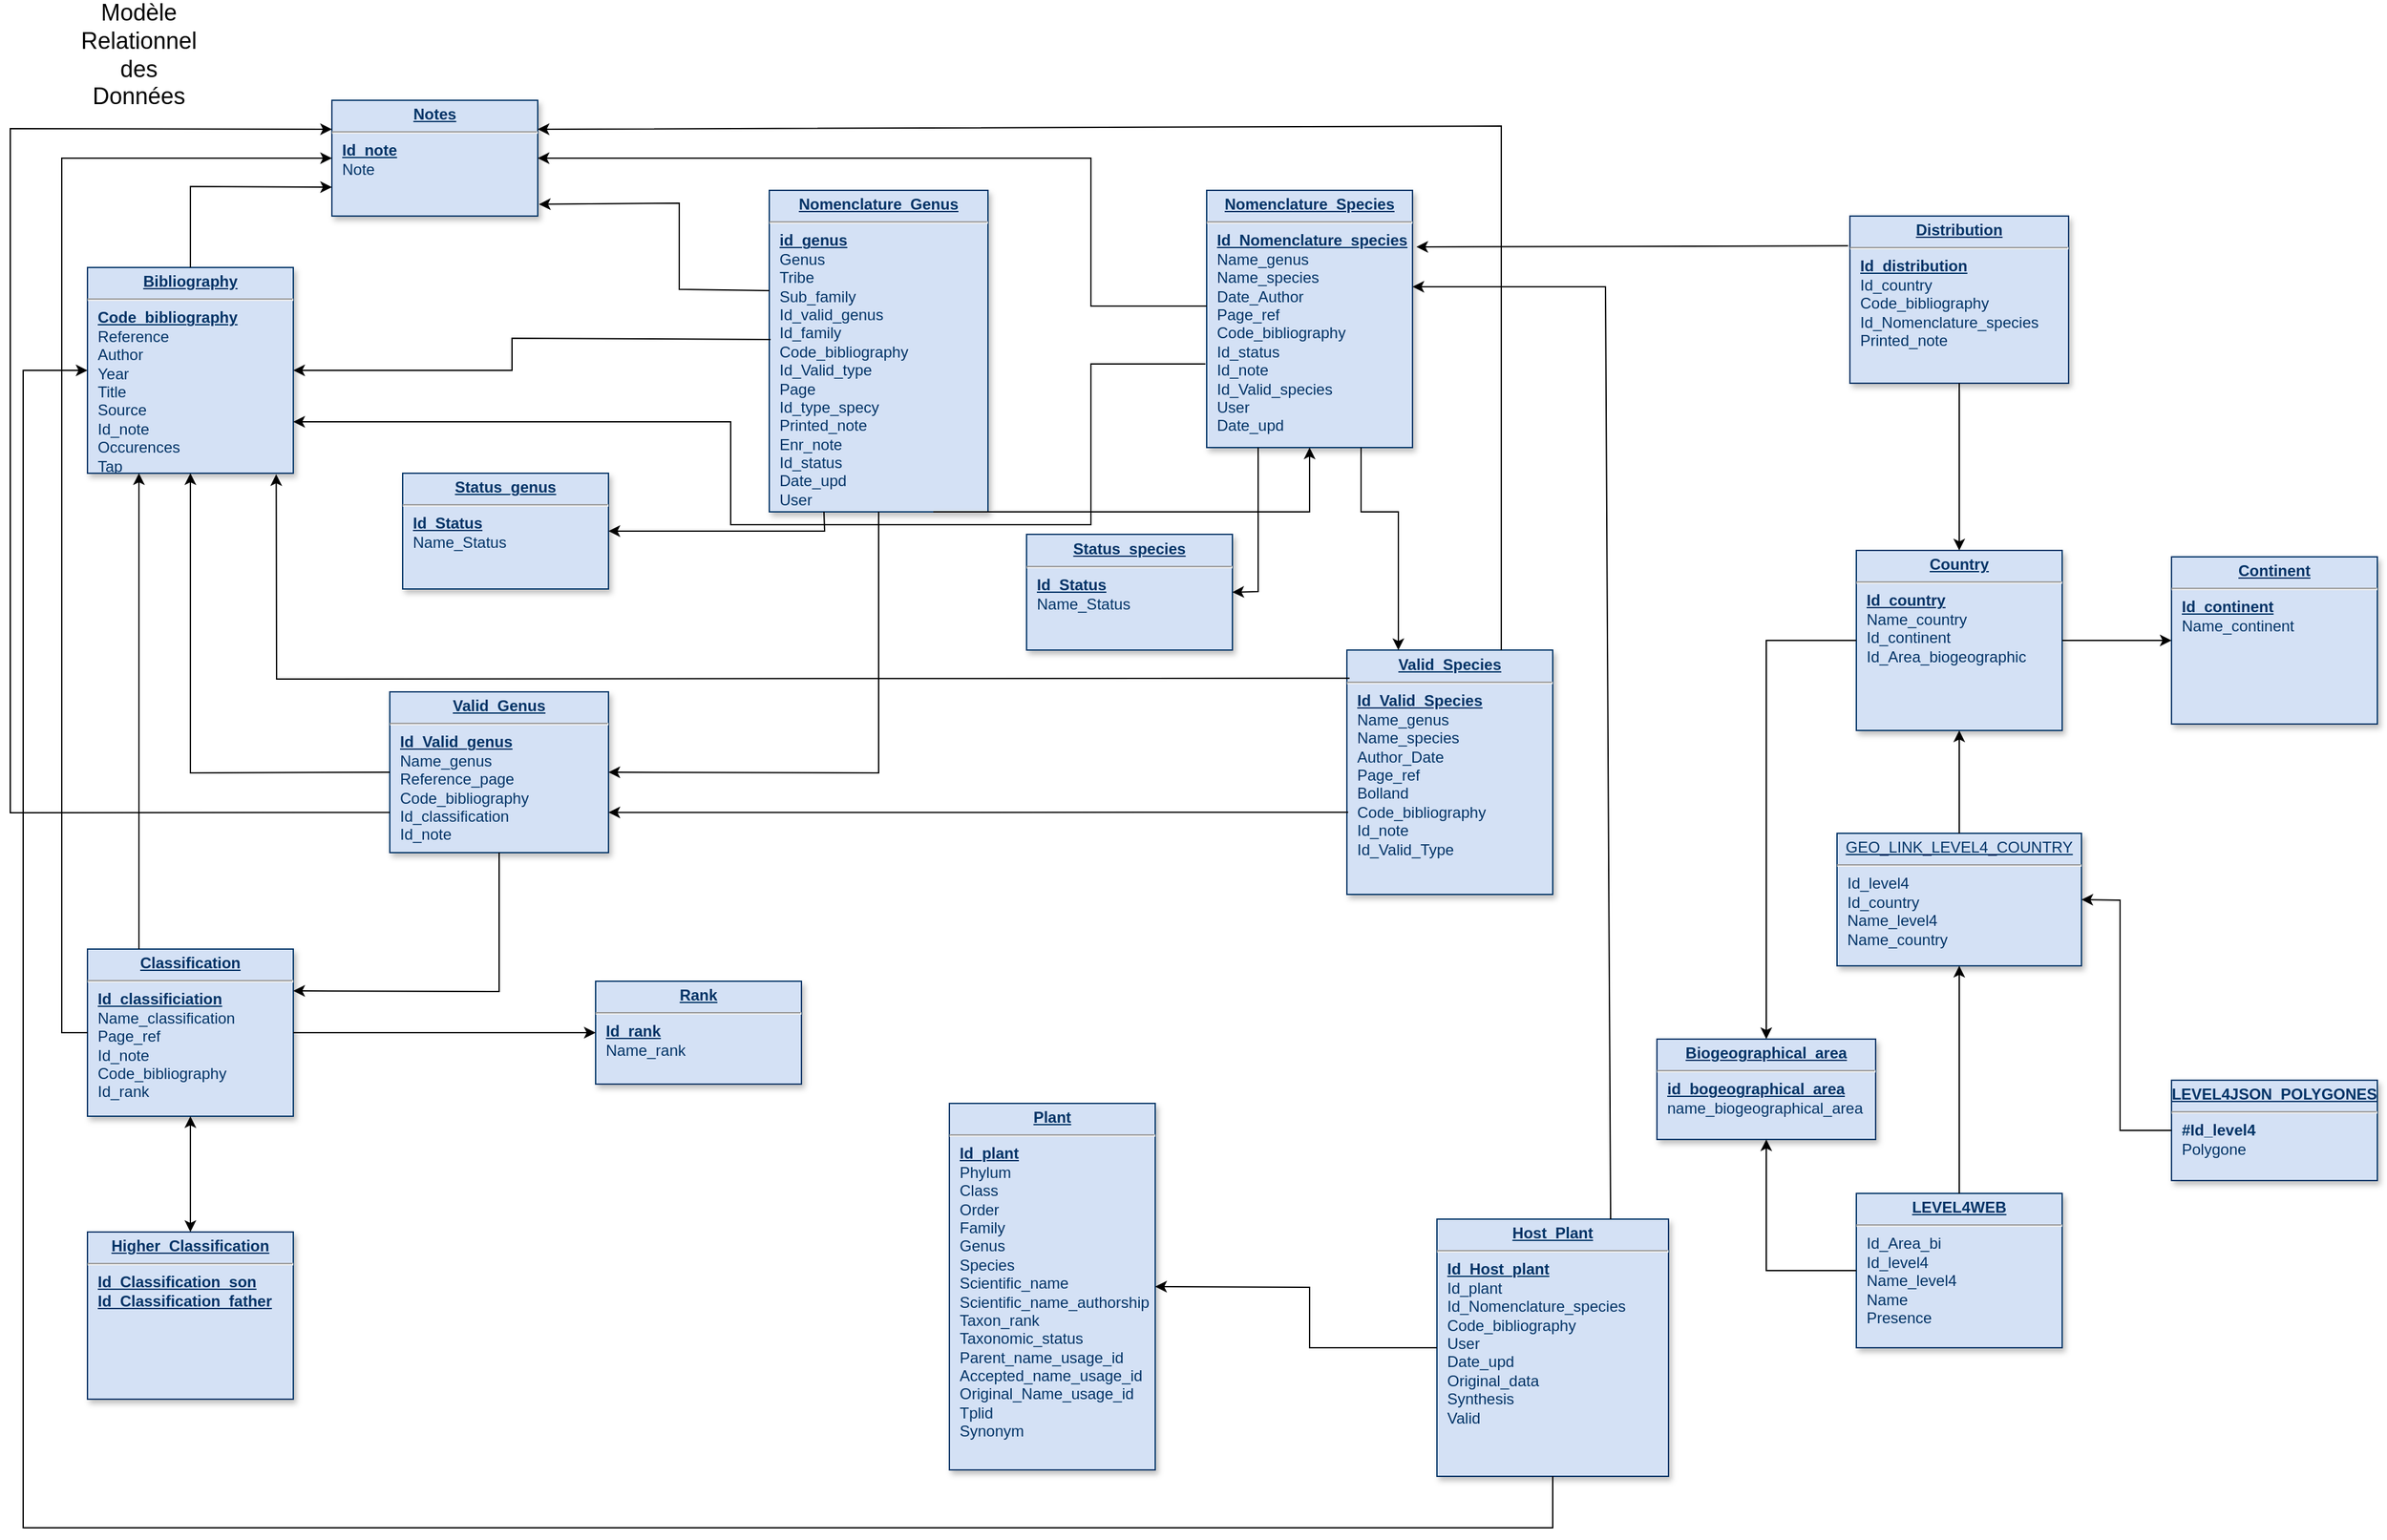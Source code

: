 <mxfile version="18.1.3" type="device"><diagram name="Page-1" id="efa7a0a1-bf9b-a30e-e6df-94a7791c09e9"><mxGraphModel dx="2065" dy="2454" grid="1" gridSize="10" guides="1" tooltips="1" connect="1" arrows="1" fold="1" page="1" pageScale="1" pageWidth="826" pageHeight="1169" background="none" math="0" shadow="0"><root><mxCell id="0"/><mxCell id="1" parent="0"/><mxCell id="20" value="&lt;p style=&quot;margin: 0px ; margin-top: 4px ; text-align: center ; text-decoration: underline&quot;&gt;&lt;b&gt;Valid_Genus&lt;/b&gt;&lt;/p&gt;&lt;hr&gt;&lt;p style=&quot;margin: 0px ; margin-left: 8px&quot;&gt;&lt;b&gt;&lt;u&gt;Id_Valid_genus&lt;/u&gt;&lt;/b&gt;&lt;/p&gt;&lt;p style=&quot;margin: 0px ; margin-left: 8px&quot;&gt;Name_genus&lt;/p&gt;&lt;p style=&quot;margin: 0px ; margin-left: 8px&quot;&gt;Reference_page&lt;/p&gt;&lt;p style=&quot;margin: 0px ; margin-left: 8px&quot;&gt;Code_bibliography&lt;/p&gt;&lt;p style=&quot;margin: 0px ; margin-left: 8px&quot;&gt;Id_classification&lt;/p&gt;&lt;p style=&quot;margin: 0px ; margin-left: 8px&quot;&gt;Id_note&lt;/p&gt;" style="verticalAlign=top;align=left;overflow=fill;fontSize=12;fontFamily=Helvetica;html=1;strokeColor=#003366;shadow=1;fillColor=#D4E1F5;fontColor=#003366;movable=1;resizable=1;rotatable=1;deletable=1;editable=1;connectable=1;" parent="1" vertex="1"><mxGeometry x="335" y="-570" width="170" height="125" as="geometry"/></mxCell><mxCell id="21" value="&lt;p style=&quot;margin: 0px ; margin-top: 4px ; text-align: center ; text-decoration: underline&quot;&gt;&lt;b&gt;Bibliography&lt;/b&gt;&lt;/p&gt;&lt;hr&gt;&lt;p style=&quot;margin: 0px ; margin-left: 8px&quot;&gt;&lt;b&gt;&lt;u&gt;Code_bibliography&lt;/u&gt;&lt;/b&gt;&lt;/p&gt;&lt;p style=&quot;margin: 0px ; margin-left: 8px&quot;&gt;Reference&lt;/p&gt;&lt;p style=&quot;margin: 0px ; margin-left: 8px&quot;&gt;Author&lt;/p&gt;&lt;p style=&quot;margin: 0px ; margin-left: 8px&quot;&gt;Year&lt;/p&gt;&lt;p style=&quot;margin: 0px ; margin-left: 8px&quot;&gt;Title&lt;/p&gt;&lt;p style=&quot;margin: 0px ; margin-left: 8px&quot;&gt;Source&lt;/p&gt;&lt;p style=&quot;margin: 0px ; margin-left: 8px&quot;&gt;Id_note&lt;/p&gt;&lt;p style=&quot;margin: 0px ; margin-left: 8px&quot;&gt;Occurences&lt;/p&gt;&lt;p style=&quot;margin: 0px ; margin-left: 8px&quot;&gt;Tap&lt;/p&gt;" style="verticalAlign=top;align=left;overflow=fill;fontSize=12;fontFamily=Helvetica;html=1;strokeColor=#003366;shadow=1;fillColor=#D4E1F5;fontColor=#003366;movable=1;resizable=1;rotatable=1;deletable=1;editable=1;connectable=1;" parent="1" vertex="1"><mxGeometry x="100" y="-900.0" width="160" height="160" as="geometry"/></mxCell><mxCell id="22" value="&lt;p style=&quot;margin: 0px ; margin-top: 4px ; text-align: center ; text-decoration: underline&quot;&gt;&lt;strong&gt;LEVEL4WEB&lt;/strong&gt;&lt;/p&gt;&lt;hr&gt;&lt;p style=&quot;margin: 0px ; margin-left: 8px&quot;&gt;Id_Area_bi&lt;br&gt;&lt;/p&gt;&lt;p style=&quot;margin: 0px 0px 0px 8px&quot;&gt;Id_level4&lt;/p&gt;&lt;p style=&quot;margin: 0px ; margin-left: 8px&quot;&gt;Name_level4&lt;/p&gt;&lt;p style=&quot;margin: 0px ; margin-left: 8px&quot;&gt;&lt;span&gt;Name&lt;/span&gt;&lt;br&gt;&lt;/p&gt;&lt;p style=&quot;margin: 0px ; margin-left: 8px&quot;&gt;Presence&lt;/p&gt;" style="verticalAlign=top;align=left;overflow=fill;fontSize=12;fontFamily=Helvetica;html=1;strokeColor=#003366;shadow=1;fillColor=#D4E1F5;fontColor=#003366" parent="1" vertex="1"><mxGeometry x="1475" y="-180.0" width="160" height="120" as="geometry"/></mxCell><mxCell id="24" value="&lt;p style=&quot;margin: 0px ; margin-top: 4px ; text-align: center ; text-decoration: underline&quot;&gt;GEO_LINK_LEVEL4_COUNTRY&lt;/p&gt;&lt;hr&gt;&lt;p style=&quot;margin: 0px ; margin-left: 8px&quot;&gt;Id_level4&lt;/p&gt;&lt;p style=&quot;margin: 0px ; margin-left: 8px&quot;&gt;Id_country&lt;b style=&quot;text-decoration-line: underline;&quot;&gt;&lt;br&gt;&lt;/b&gt;&lt;/p&gt;&lt;p style=&quot;margin: 0px ; margin-left: 8px&quot;&gt;Name_level4&lt;/p&gt;&lt;p style=&quot;margin: 0px ; margin-left: 8px&quot;&gt;Name_country&lt;/p&gt;" style="verticalAlign=top;align=left;overflow=fill;fontSize=12;fontFamily=Helvetica;html=1;strokeColor=#003366;shadow=1;fillColor=#D4E1F5;fontColor=#003366" parent="1" vertex="1"><mxGeometry x="1460" y="-460.0" width="190" height="103.04" as="geometry"/></mxCell><mxCell id="26" value="&lt;p style=&quot;margin: 0px ; margin-top: 4px ; text-align: center ; text-decoration: underline&quot;&gt;&lt;b&gt;Rank&lt;/b&gt;&lt;/p&gt;&lt;hr&gt;&lt;p style=&quot;margin: 0px ; margin-left: 8px&quot;&gt;&lt;b&gt;&lt;u&gt;Id_rank&lt;/u&gt;&lt;/b&gt;&lt;/p&gt;&lt;p style=&quot;margin: 0px ; margin-left: 8px&quot;&gt;Name_rank&lt;/p&gt;" style="verticalAlign=top;align=left;overflow=fill;fontSize=12;fontFamily=Helvetica;html=1;strokeColor=#003366;shadow=1;fillColor=#D4E1F5;fontColor=#003366;movable=1;resizable=1;rotatable=1;deletable=1;editable=1;connectable=1;" parent="1" vertex="1"><mxGeometry x="495" y="-345" width="160" height="80" as="geometry"/></mxCell><mxCell id="28" value="&lt;p style=&quot;margin: 0px ; margin-top: 4px ; text-align: center ; text-decoration: underline&quot;&gt;&lt;b&gt;Nomenclature_Species&lt;/b&gt;&lt;/p&gt;&lt;hr&gt;&lt;p style=&quot;margin: 0px ; margin-left: 8px&quot;&gt;&lt;b&gt;&lt;u&gt;Id_Nomenclature_species&lt;/u&gt;&lt;/b&gt;&lt;/p&gt;&lt;p style=&quot;margin: 0px ; margin-left: 8px&quot;&gt;Name_genus&lt;/p&gt;&lt;p style=&quot;margin: 0px ; margin-left: 8px&quot;&gt;Name_species&lt;/p&gt;&lt;p style=&quot;margin: 0px ; margin-left: 8px&quot;&gt;Date_Author&lt;/p&gt;&lt;p style=&quot;margin: 0px ; margin-left: 8px&quot;&gt;Page_ref&lt;/p&gt;&lt;p style=&quot;margin: 0px ; margin-left: 8px&quot;&gt;Code_bibliography&lt;/p&gt;&lt;p style=&quot;margin: 0px ; margin-left: 8px&quot;&gt;Id_status&lt;/p&gt;&lt;p style=&quot;margin: 0px ; margin-left: 8px&quot;&gt;Id_note&lt;/p&gt;&lt;p style=&quot;margin: 0px ; margin-left: 8px&quot;&gt;Id_Valid_species&lt;/p&gt;&lt;p style=&quot;margin: 0px ; margin-left: 8px&quot;&gt;User&lt;/p&gt;&lt;p style=&quot;margin: 0px ; margin-left: 8px&quot;&gt;Date_upd&lt;/p&gt;&lt;p style=&quot;margin: 0px ; margin-left: 8px&quot;&gt;&lt;br&gt;&lt;/p&gt;" style="verticalAlign=top;align=left;overflow=fill;fontSize=12;fontFamily=Helvetica;html=1;strokeColor=#003366;shadow=1;fillColor=#D4E1F5;fontColor=#003366;movable=1;resizable=1;rotatable=1;deletable=1;editable=1;connectable=1;" parent="1" vertex="1"><mxGeometry x="970" y="-960" width="160" height="200" as="geometry"/></mxCell><mxCell id="29" value="&lt;p style=&quot;margin: 0px ; margin-top: 4px ; text-align: center ; text-decoration: underline&quot;&gt;&lt;b&gt;LEVEL4JSON_POLYGONES&lt;/b&gt;&lt;/p&gt;&lt;hr&gt;&lt;p style=&quot;margin: 0px ; margin-left: 8px&quot;&gt;&lt;b&gt;#Id_level4&lt;/b&gt;&lt;/p&gt;&lt;p style=&quot;margin: 0px ; margin-left: 8px&quot;&gt;Polygone&lt;/p&gt;" style="verticalAlign=top;align=left;overflow=fill;fontSize=12;fontFamily=Helvetica;html=1;strokeColor=#003366;shadow=1;fillColor=#D4E1F5;fontColor=#003366" parent="1" vertex="1"><mxGeometry x="1720" y="-268.04" width="160" height="78.04" as="geometry"/></mxCell><mxCell id="30" value="&lt;p style=&quot;margin: 0px ; margin-top: 4px ; text-align: center ; text-decoration: underline&quot;&gt;&lt;strong&gt;Distribution&lt;/strong&gt;&lt;/p&gt;&lt;hr&gt;&lt;p style=&quot;margin: 0px ; margin-left: 8px&quot;&gt;&lt;u&gt;&lt;b&gt;Id_distribution&lt;/b&gt;&lt;/u&gt;&lt;/p&gt;&lt;p style=&quot;margin: 0px ; margin-left: 8px&quot;&gt;Id_country&lt;/p&gt;&lt;p style=&quot;margin: 0px ; margin-left: 8px&quot;&gt;Code_bibliography&lt;/p&gt;&lt;p style=&quot;margin: 0px ; margin-left: 8px&quot;&gt;Id_Nomenclature_species&lt;/p&gt;&lt;p style=&quot;margin: 0px ; margin-left: 8px&quot;&gt;Printed_note&lt;/p&gt;&lt;p style=&quot;margin: 0px ; margin-left: 8px&quot;&gt;&lt;br&gt;&lt;/p&gt;" style="verticalAlign=top;align=left;overflow=fill;fontSize=12;fontFamily=Helvetica;html=1;strokeColor=#003366;shadow=1;fillColor=#D4E1F5;fontColor=#003366" parent="1" vertex="1"><mxGeometry x="1470" y="-940" width="170" height="130" as="geometry"/></mxCell><mxCell id="32" value="&lt;p style=&quot;margin: 0px ; margin-top: 4px ; text-align: center ; text-decoration: underline&quot;&gt;&lt;strong&gt;Country&lt;/strong&gt;&lt;/p&gt;&lt;hr&gt;&lt;p style=&quot;margin: 0px ; margin-left: 8px&quot;&gt;&lt;u&gt;&lt;b&gt;Id_country&lt;/b&gt;&lt;/u&gt;&lt;/p&gt;&lt;p style=&quot;margin: 0px ; margin-left: 8px&quot;&gt;Name_country&lt;/p&gt;&lt;p style=&quot;margin: 0px ; margin-left: 8px&quot;&gt;Id_continent&lt;/p&gt;&lt;p style=&quot;margin: 0px ; margin-left: 8px&quot;&gt;Id_Area_biogeographic&lt;/p&gt;&lt;p style=&quot;margin: 0px ; margin-left: 8px&quot;&gt;&lt;br&gt;&lt;/p&gt;" style="verticalAlign=top;align=left;overflow=fill;fontSize=12;fontFamily=Helvetica;html=1;strokeColor=#003366;shadow=1;fillColor=#D4E1F5;fontColor=#003366" parent="1" vertex="1"><mxGeometry x="1475" y="-680.0" width="160" height="140" as="geometry"/></mxCell><mxCell id="34" value="&lt;p style=&quot;margin: 0px ; margin-top: 4px ; text-align: center ; text-decoration: underline&quot;&gt;&lt;b&gt;Nomenclature_Genus&lt;/b&gt;&lt;/p&gt;&lt;hr&gt;&lt;p style=&quot;margin: 0px ; margin-left: 8px&quot;&gt;&lt;b&gt;&lt;u&gt;id_genus&lt;/u&gt;&lt;/b&gt;&lt;/p&gt;&lt;p style=&quot;margin: 0px ; margin-left: 8px&quot;&gt;Genus&lt;/p&gt;&lt;p style=&quot;margin: 0px ; margin-left: 8px&quot;&gt;Tribe&lt;/p&gt;&lt;p style=&quot;margin: 0px ; margin-left: 8px&quot;&gt;Sub_family&lt;/p&gt;&lt;p style=&quot;margin: 0px ; margin-left: 8px&quot;&gt;Id_valid_genus&lt;/p&gt;&lt;p style=&quot;margin: 0px ; margin-left: 8px&quot;&gt;Id_family&lt;/p&gt;&lt;p style=&quot;margin: 0px ; margin-left: 8px&quot;&gt;&lt;span style=&quot;background-color: initial;&quot;&gt;Code_bibliography&lt;/span&gt;&lt;br&gt;&lt;/p&gt;&lt;p style=&quot;margin: 0px ; margin-left: 8px&quot;&gt;&lt;span style=&quot;background-color: initial;&quot;&gt;Id_Valid_type&lt;/span&gt;&lt;br&gt;&lt;/p&gt;&lt;p style=&quot;margin: 0px ; margin-left: 8px&quot;&gt;&lt;span style=&quot;background-color: initial;&quot;&gt;Page&lt;/span&gt;&lt;/p&gt;&lt;p style=&quot;margin: 0px ; margin-left: 8px&quot;&gt;Id_type_specy&lt;/p&gt;&lt;p style=&quot;margin: 0px ; margin-left: 8px&quot;&gt;Printed_note&lt;/p&gt;&lt;p style=&quot;margin: 0px ; margin-left: 8px&quot;&gt;Enr_note&lt;/p&gt;&lt;p style=&quot;margin: 0px ; margin-left: 8px&quot;&gt;Id_status&lt;/p&gt;&lt;p style=&quot;margin: 0px ; margin-left: 8px&quot;&gt;Date_upd&lt;/p&gt;&lt;p style=&quot;margin: 0px ; margin-left: 8px&quot;&gt;User&lt;/p&gt;" style="verticalAlign=top;align=left;overflow=fill;fontSize=12;fontFamily=Helvetica;html=1;strokeColor=#003366;shadow=1;fillColor=#D4E1F5;fontColor=#003366;movable=1;resizable=1;rotatable=1;deletable=1;editable=1;connectable=1;" parent="1" vertex="1"><mxGeometry x="630" y="-960" width="170" height="250" as="geometry"/></mxCell><mxCell id="35" value="&lt;p style=&quot;margin: 0px ; margin-top: 4px ; text-align: center ; text-decoration: underline&quot;&gt;&lt;b&gt;Plant&lt;/b&gt;&lt;/p&gt;&lt;hr&gt;&lt;p style=&quot;margin: 0px ; margin-left: 8px&quot;&gt;&lt;b&gt;&lt;u&gt;Id_plant&lt;/u&gt;&lt;/b&gt;&lt;/p&gt;&lt;p style=&quot;margin: 0px ; margin-left: 8px&quot;&gt;Phylum&lt;/p&gt;&lt;p style=&quot;margin: 0px ; margin-left: 8px&quot;&gt;Class&lt;/p&gt;&lt;p style=&quot;margin: 0px ; margin-left: 8px&quot;&gt;Order&lt;/p&gt;&lt;p style=&quot;margin: 0px ; margin-left: 8px&quot;&gt;Family&lt;/p&gt;&lt;p style=&quot;margin: 0px ; margin-left: 8px&quot;&gt;Genus&lt;/p&gt;&lt;p style=&quot;margin: 0px ; margin-left: 8px&quot;&gt;Species&lt;/p&gt;&lt;p style=&quot;margin: 0px ; margin-left: 8px&quot;&gt;Scientific_name&lt;/p&gt;&lt;p style=&quot;margin: 0px ; margin-left: 8px&quot;&gt;Scientific_name_authorship&lt;/p&gt;&lt;p style=&quot;margin: 0px ; margin-left: 8px&quot;&gt;Taxon_rank&lt;/p&gt;&lt;p style=&quot;margin: 0px ; margin-left: 8px&quot;&gt;Taxonomic_status&lt;/p&gt;&lt;p style=&quot;margin: 0px ; margin-left: 8px&quot;&gt;Parent_name_usage_id&lt;/p&gt;&lt;p style=&quot;margin: 0px ; margin-left: 8px&quot;&gt;Accepted_name_usage_id&lt;/p&gt;&lt;p style=&quot;margin: 0px ; margin-left: 8px&quot;&gt;Original_Name_usage_id&lt;/p&gt;&lt;p style=&quot;margin: 0px ; margin-left: 8px&quot;&gt;Tplid&lt;/p&gt;&lt;p style=&quot;margin: 0px ; margin-left: 8px&quot;&gt;Synonym&lt;/p&gt;&lt;p style=&quot;margin: 0px ; margin-left: 8px&quot;&gt;&lt;br&gt;&lt;/p&gt;" style="verticalAlign=top;align=left;overflow=fill;fontSize=12;fontFamily=Helvetica;html=1;strokeColor=#003366;shadow=1;fillColor=#D4E1F5;fontColor=#003366" parent="1" vertex="1"><mxGeometry x="770" y="-250" width="160" height="285" as="geometry"/></mxCell><mxCell id="UeyC3hsjbJ_r4aQininv-115" value="&lt;p style=&quot;margin: 0px ; margin-top: 4px ; text-align: center ; text-decoration: underline&quot;&gt;&lt;b&gt;Classification&lt;/b&gt;&lt;/p&gt;&lt;hr&gt;&lt;p style=&quot;margin: 0px ; margin-left: 8px&quot;&gt;&lt;b&gt;&lt;u&gt;Id_classificiation&lt;/u&gt;&lt;/b&gt;&lt;/p&gt;&lt;p style=&quot;margin: 0px ; margin-left: 8px&quot;&gt;Name_classification&lt;/p&gt;&lt;p style=&quot;margin: 0px ; margin-left: 8px&quot;&gt;Page_ref&lt;/p&gt;&lt;p style=&quot;margin: 0px ; margin-left: 8px&quot;&gt;Id_note&lt;/p&gt;&lt;p style=&quot;margin: 0px ; margin-left: 8px&quot;&gt;Code_bibliography&lt;/p&gt;&lt;p style=&quot;margin: 0px ; margin-left: 8px&quot;&gt;Id_rank&lt;/p&gt;&lt;p style=&quot;margin: 0px ; margin-left: 8px&quot;&gt;&lt;br&gt;&lt;/p&gt;" style="verticalAlign=top;align=left;overflow=fill;fontSize=12;fontFamily=Helvetica;html=1;strokeColor=#003366;shadow=1;fillColor=#D4E1F5;fontColor=#003366;movable=1;resizable=1;rotatable=1;deletable=1;editable=1;connectable=1;" parent="1" vertex="1"><mxGeometry x="100.0" y="-370" width="160" height="130" as="geometry"/></mxCell><mxCell id="UeyC3hsjbJ_r4aQininv-116" value="&lt;p style=&quot;margin: 0px ; margin-top: 4px ; text-align: center ; text-decoration: underline&quot;&gt;&lt;b&gt;Higher_Classification&lt;/b&gt;&lt;/p&gt;&lt;hr&gt;&lt;p style=&quot;margin: 0px ; margin-left: 8px&quot;&gt;&lt;b&gt;&lt;u&gt;Id_Classification_son&lt;/u&gt;&lt;/b&gt;&lt;/p&gt;&lt;p style=&quot;margin: 0px ; margin-left: 8px&quot;&gt;&lt;b style=&quot;background-color: initial;&quot;&gt;&lt;u&gt;Id_Classification_father&lt;/u&gt;&lt;/b&gt;&lt;/p&gt;&lt;p style=&quot;margin: 0px ; margin-left: 8px&quot;&gt;&lt;br&gt;&lt;/p&gt;" style="verticalAlign=top;align=left;overflow=fill;fontSize=12;fontFamily=Helvetica;html=1;strokeColor=#003366;shadow=1;fillColor=#D4E1F5;fontColor=#003366" parent="1" vertex="1"><mxGeometry x="100.0" y="-150" width="160" height="130" as="geometry"/></mxCell><mxCell id="UeyC3hsjbJ_r4aQininv-119" value="&lt;p style=&quot;margin: 0px ; margin-top: 4px ; text-align: center ; text-decoration: underline&quot;&gt;&lt;b&gt;Continent&lt;/b&gt;&lt;/p&gt;&lt;hr&gt;&lt;p style=&quot;margin: 0px ; margin-left: 8px&quot;&gt;&lt;b&gt;&lt;u&gt;Id_continent&lt;/u&gt;&lt;/b&gt;&lt;/p&gt;&lt;p style=&quot;margin: 0px ; margin-left: 8px&quot;&gt;Name_continent&lt;/p&gt;&lt;p style=&quot;margin: 0px ; margin-left: 8px&quot;&gt;&lt;br&gt;&lt;/p&gt;" style="verticalAlign=top;align=left;overflow=fill;fontSize=12;fontFamily=Helvetica;html=1;strokeColor=#003366;shadow=1;fillColor=#D4E1F5;fontColor=#003366" parent="1" vertex="1"><mxGeometry x="1720.0" y="-675" width="160" height="130" as="geometry"/></mxCell><mxCell id="UeyC3hsjbJ_r4aQininv-122" value="&lt;p style=&quot;margin: 0px ; margin-top: 4px ; text-align: center ; text-decoration: underline&quot;&gt;&lt;b&gt;Valid_Species&lt;/b&gt;&lt;/p&gt;&lt;hr&gt;&lt;p style=&quot;margin: 0px ; margin-left: 8px&quot;&gt;&lt;b&gt;&lt;u&gt;Id_Valid_Species&lt;/u&gt;&lt;/b&gt;&lt;/p&gt;&lt;p style=&quot;margin: 0px ; margin-left: 8px&quot;&gt;Name_genus&lt;/p&gt;&lt;p style=&quot;margin: 0px ; margin-left: 8px&quot;&gt;Name_species&lt;/p&gt;&lt;p style=&quot;margin: 0px ; margin-left: 8px&quot;&gt;Author_Date&lt;/p&gt;&lt;p style=&quot;margin: 0px ; margin-left: 8px&quot;&gt;Page_ref&lt;/p&gt;&lt;p style=&quot;margin: 0px ; margin-left: 8px&quot;&gt;Bolland&lt;/p&gt;&lt;p style=&quot;margin: 0px ; margin-left: 8px&quot;&gt;Code_bibliography&lt;br&gt;&lt;/p&gt;&lt;p style=&quot;margin: 0px ; margin-left: 8px&quot;&gt;Id_note&lt;br&gt;&lt;/p&gt;&lt;p style=&quot;margin: 0px ; margin-left: 8px&quot;&gt;Id_Valid_Type&lt;/p&gt;" style="verticalAlign=top;align=left;overflow=fill;fontSize=12;fontFamily=Helvetica;html=1;strokeColor=#003366;shadow=1;fillColor=#D4E1F5;fontColor=#003366;movable=1;resizable=1;rotatable=1;deletable=1;editable=1;connectable=1;" parent="1" vertex="1"><mxGeometry x="1079" y="-602.5" width="160" height="190" as="geometry"/></mxCell><mxCell id="UeyC3hsjbJ_r4aQininv-123" value="&lt;p style=&quot;margin: 0px ; margin-top: 4px ; text-align: center ; text-decoration: underline&quot;&gt;&lt;strong&gt;Status_genus&lt;/strong&gt;&lt;/p&gt;&lt;hr&gt;&lt;p style=&quot;margin: 0px ; margin-left: 8px&quot;&gt;&lt;b&gt;&lt;u&gt;Id_Status&lt;/u&gt;&lt;/b&gt;&lt;/p&gt;&lt;p style=&quot;margin: 0px ; margin-left: 8px&quot;&gt;Name_Status&lt;/p&gt;&lt;p style=&quot;margin: 0px ; margin-left: 8px&quot;&gt;&lt;br&gt;&lt;/p&gt;" style="verticalAlign=top;align=left;overflow=fill;fontSize=12;fontFamily=Helvetica;html=1;strokeColor=#003366;shadow=1;fillColor=#D4E1F5;fontColor=#003366;movable=1;resizable=1;rotatable=1;deletable=1;editable=1;connectable=1;" parent="1" vertex="1"><mxGeometry x="345" y="-740.0" width="160" height="90" as="geometry"/></mxCell><mxCell id="UeyC3hsjbJ_r4aQininv-134" value="&lt;font style=&quot;font-size: 18px&quot;&gt;Modèle Relationnel des Données&lt;/font&gt;" style="text;html=1;strokeColor=none;fillColor=none;align=center;verticalAlign=middle;whiteSpace=wrap;rounded=0;" parent="1" vertex="1"><mxGeometry x="90" y="-1080" width="100" height="30" as="geometry"/></mxCell><mxCell id="UeyC3hsjbJ_r4aQininv-147" value="&lt;p style=&quot;margin: 0px ; margin-top: 4px ; text-align: center ; text-decoration: underline&quot;&gt;&lt;strong&gt;Notes&lt;/strong&gt;&lt;/p&gt;&lt;hr&gt;&lt;p style=&quot;margin: 0px ; margin-left: 8px&quot;&gt;&lt;u&gt;&lt;b&gt;Id_note&lt;/b&gt;&lt;/u&gt;&lt;/p&gt;&lt;p style=&quot;margin: 0px ; margin-left: 8px&quot;&gt;Note&lt;/p&gt;&lt;p style=&quot;margin: 0px ; margin-left: 8px&quot;&gt;&lt;br&gt;&lt;/p&gt;" style="verticalAlign=top;align=left;overflow=fill;fontSize=12;fontFamily=Helvetica;html=1;strokeColor=#003366;shadow=1;fillColor=#D4E1F5;fontColor=#003366;movable=1;resizable=1;rotatable=1;deletable=1;editable=1;connectable=1;" parent="1" vertex="1"><mxGeometry x="290" y="-1030.0" width="160" height="90" as="geometry"/></mxCell><mxCell id="YLg6c_Wpxi_NJdE1ESt4-45" value="&lt;p style=&quot;margin: 0px ; margin-top: 4px ; text-align: center ; text-decoration: underline&quot;&gt;&lt;b&gt;Host_Plant&lt;/b&gt;&lt;/p&gt;&lt;hr&gt;&lt;p style=&quot;margin: 0px ; margin-left: 8px&quot;&gt;&lt;u&gt;&lt;b&gt;Id_Host_plant&lt;/b&gt;&lt;/u&gt;&lt;/p&gt;&lt;p style=&quot;margin: 0px ; margin-left: 8px&quot;&gt;Id_plant&lt;/p&gt;&lt;p style=&quot;margin: 0px ; margin-left: 8px&quot;&gt;&lt;span style=&quot;background-color: initial;&quot;&gt;Id_Nomenclature_species&lt;/span&gt;&lt;/p&gt;&lt;p style=&quot;margin: 0px ; margin-left: 8px&quot;&gt;Code_bibliography&lt;/p&gt;&lt;p style=&quot;margin: 0px ; margin-left: 8px&quot;&gt;User&lt;/p&gt;&lt;p style=&quot;margin: 0px ; margin-left: 8px&quot;&gt;Date_upd&lt;/p&gt;&lt;p style=&quot;margin: 0px ; margin-left: 8px&quot;&gt;Original_data&lt;/p&gt;&lt;p style=&quot;margin: 0px ; margin-left: 8px&quot;&gt;Synthesis&lt;/p&gt;&lt;p style=&quot;margin: 0px ; margin-left: 8px&quot;&gt;Valid&lt;/p&gt;" style="verticalAlign=top;align=left;overflow=fill;fontSize=12;fontFamily=Helvetica;html=1;strokeColor=#003366;shadow=1;fillColor=#D4E1F5;fontColor=#003366" parent="1" vertex="1"><mxGeometry x="1149" y="-160" width="180" height="200" as="geometry"/></mxCell><mxCell id="cygmLXTOTuWLzGykg95F-37" value="" style="endArrow=classic;html=1;rounded=0;exitX=0;exitY=0.312;exitDx=0;exitDy=0;movable=1;resizable=1;rotatable=1;deletable=1;editable=1;connectable=1;entryX=1.006;entryY=0.898;entryDx=0;entryDy=0;entryPerimeter=0;exitPerimeter=0;" parent="1" source="34" target="UeyC3hsjbJ_r4aQininv-147" edge="1"><mxGeometry width="50" height="50" relative="1" as="geometry"><mxPoint x="680" y="-660" as="sourcePoint"/><mxPoint x="450" y="-960" as="targetPoint"/><Array as="points"><mxPoint x="560" y="-883"/><mxPoint x="560" y="-950"/></Array></mxGeometry></mxCell><mxCell id="cygmLXTOTuWLzGykg95F-38" value="" style="endArrow=classic;html=1;rounded=0;entryX=1;entryY=0.5;entryDx=0;entryDy=0;exitX=0;exitY=0.45;exitDx=0;exitDy=0;movable=1;resizable=1;rotatable=1;deletable=1;editable=1;connectable=1;exitPerimeter=0;" parent="1" source="28" target="UeyC3hsjbJ_r4aQininv-147" edge="1"><mxGeometry width="50" height="50" relative="1" as="geometry"><mxPoint x="680" y="-760" as="sourcePoint"/><mxPoint x="730" y="-810" as="targetPoint"/><Array as="points"><mxPoint x="880" y="-870"/><mxPoint x="880" y="-985"/></Array></mxGeometry></mxCell><mxCell id="cygmLXTOTuWLzGykg95F-39" value="" style="endArrow=classic;html=1;rounded=0;entryX=1;entryY=0.5;entryDx=0;entryDy=0;exitX=0.25;exitY=1;exitDx=0;exitDy=0;movable=1;resizable=1;rotatable=1;deletable=1;editable=1;connectable=1;" parent="1" source="34" target="UeyC3hsjbJ_r4aQininv-123" edge="1"><mxGeometry width="50" height="50" relative="1" as="geometry"><mxPoint x="680" y="-660" as="sourcePoint"/><mxPoint x="730" y="-710" as="targetPoint"/><Array as="points"><mxPoint x="673" y="-695"/></Array></mxGeometry></mxCell><mxCell id="cygmLXTOTuWLzGykg95F-40" value="" style="endArrow=classic;html=1;rounded=0;entryX=1;entryY=0.75;entryDx=0;entryDy=0;exitX=0.006;exitY=0.664;exitDx=0;exitDy=0;exitPerimeter=0;movable=1;resizable=1;rotatable=1;deletable=1;editable=1;connectable=1;" parent="1" source="UeyC3hsjbJ_r4aQininv-122" target="20" edge="1"><mxGeometry width="50" height="50" relative="1" as="geometry"><mxPoint x="1040" y="-476" as="sourcePoint"/><mxPoint x="730" y="-710" as="targetPoint"/></mxGeometry></mxCell><mxCell id="cygmLXTOTuWLzGykg95F-41" value="" style="endArrow=classic;html=1;rounded=0;exitX=0.5;exitY=0;exitDx=0;exitDy=0;entryX=0;entryY=0.75;entryDx=0;entryDy=0;movable=1;resizable=1;rotatable=1;deletable=1;editable=1;connectable=1;" parent="1" source="21" target="UeyC3hsjbJ_r4aQininv-147" edge="1"><mxGeometry width="50" height="50" relative="1" as="geometry"><mxPoint x="680" y="-660" as="sourcePoint"/><mxPoint x="730" y="-710" as="targetPoint"/><Array as="points"><mxPoint x="180" y="-963"/></Array></mxGeometry></mxCell><mxCell id="cygmLXTOTuWLzGykg95F-42" value="" style="endArrow=classic;html=1;rounded=0;exitX=0.5;exitY=1;exitDx=0;exitDy=0;movable=1;resizable=1;rotatable=1;deletable=1;editable=1;connectable=1;entryX=1;entryY=0.5;entryDx=0;entryDy=0;" parent="1" source="34" target="20" edge="1"><mxGeometry width="50" height="50" relative="1" as="geometry"><mxPoint x="680" y="-660" as="sourcePoint"/><mxPoint x="510" y="-510" as="targetPoint"/><Array as="points"><mxPoint x="715" y="-507"/></Array></mxGeometry></mxCell><mxCell id="cygmLXTOTuWLzGykg95F-43" value="" style="endArrow=classic;html=1;rounded=0;exitX=0.006;exitY=0.464;exitDx=0;exitDy=0;entryX=1;entryY=0.5;entryDx=0;entryDy=0;movable=1;resizable=1;rotatable=1;deletable=1;editable=1;connectable=1;exitPerimeter=0;" parent="1" source="34" target="21" edge="1"><mxGeometry width="50" height="50" relative="1" as="geometry"><mxPoint x="680" y="-660" as="sourcePoint"/><mxPoint x="730" y="-710" as="targetPoint"/><Array as="points"><mxPoint x="430" y="-845"/><mxPoint x="430" y="-820"/></Array></mxGeometry></mxCell><mxCell id="cygmLXTOTuWLzGykg95F-45" value="" style="endArrow=classic;html=1;rounded=0;entryX=0.5;entryY=1;entryDx=0;entryDy=0;exitX=0.75;exitY=1;exitDx=0;exitDy=0;movable=1;resizable=1;rotatable=1;deletable=1;editable=1;connectable=1;" parent="1" source="34" target="28" edge="1"><mxGeometry width="50" height="50" relative="1" as="geometry"><mxPoint x="680" y="-660" as="sourcePoint"/><mxPoint x="730" y="-710" as="targetPoint"/><Array as="points"><mxPoint x="758" y="-710"/><mxPoint x="1050" y="-710"/></Array></mxGeometry></mxCell><mxCell id="cygmLXTOTuWLzGykg95F-47" value="" style="endArrow=classic;html=1;rounded=0;exitX=-0.006;exitY=0.675;exitDx=0;exitDy=0;entryX=1;entryY=0.75;entryDx=0;entryDy=0;movable=1;resizable=1;rotatable=1;deletable=1;editable=1;connectable=1;exitPerimeter=0;" parent="1" source="28" target="21" edge="1"><mxGeometry width="50" height="50" relative="1" as="geometry"><mxPoint x="680" y="-660" as="sourcePoint"/><mxPoint x="730" y="-710" as="targetPoint"/><Array as="points"><mxPoint x="880" y="-825"/><mxPoint x="880" y="-700"/><mxPoint x="600" y="-700"/><mxPoint x="600" y="-780"/></Array></mxGeometry></mxCell><mxCell id="cygmLXTOTuWLzGykg95F-48" value="" style="endArrow=classic;html=1;rounded=0;exitX=0.013;exitY=0.115;exitDx=0;exitDy=0;entryX=0.917;entryY=1.005;entryDx=0;entryDy=0;exitPerimeter=0;entryPerimeter=0;movable=1;resizable=1;rotatable=1;deletable=1;editable=1;connectable=1;" parent="1" source="UeyC3hsjbJ_r4aQininv-122" target="21" edge="1"><mxGeometry width="50" height="50" relative="1" as="geometry"><mxPoint x="430" y="-450" as="sourcePoint"/><mxPoint x="480" y="-500" as="targetPoint"/><Array as="points"><mxPoint x="247" y="-580"/></Array></mxGeometry></mxCell><mxCell id="cygmLXTOTuWLzGykg95F-49" value="" style="endArrow=classic;html=1;rounded=0;entryX=1;entryY=0.25;entryDx=0;entryDy=0;exitX=0.75;exitY=0;exitDx=0;exitDy=0;movable=1;resizable=1;rotatable=1;deletable=1;editable=1;connectable=1;" parent="1" source="UeyC3hsjbJ_r4aQininv-122" target="UeyC3hsjbJ_r4aQininv-147" edge="1"><mxGeometry width="50" height="50" relative="1" as="geometry"><mxPoint x="430" y="-450" as="sourcePoint"/><mxPoint x="480" y="-500" as="targetPoint"/><Array as="points"><mxPoint x="1199" y="-1010"/></Array></mxGeometry></mxCell><mxCell id="cygmLXTOTuWLzGykg95F-50" value="" style="endArrow=classic;html=1;rounded=0;entryX=0.25;entryY=0;entryDx=0;entryDy=0;exitX=0.75;exitY=1;exitDx=0;exitDy=0;movable=1;resizable=1;rotatable=1;deletable=1;editable=1;connectable=1;" parent="1" source="28" target="UeyC3hsjbJ_r4aQininv-122" edge="1"><mxGeometry width="50" height="50" relative="1" as="geometry"><mxPoint x="430" y="-590" as="sourcePoint"/><mxPoint x="480" y="-640" as="targetPoint"/><Array as="points"><mxPoint x="1090" y="-710"/><mxPoint x="1119" y="-710"/></Array></mxGeometry></mxCell><mxCell id="cygmLXTOTuWLzGykg95F-51" value="" style="endArrow=classic;html=1;rounded=0;entryX=0.25;entryY=1;entryDx=0;entryDy=0;exitX=0.25;exitY=0;exitDx=0;exitDy=0;movable=1;resizable=1;rotatable=1;deletable=1;editable=1;connectable=1;" parent="1" source="UeyC3hsjbJ_r4aQininv-115" target="21" edge="1"><mxGeometry width="50" height="50" relative="1" as="geometry"><mxPoint x="430" y="-450" as="sourcePoint"/><mxPoint x="480" y="-500" as="targetPoint"/></mxGeometry></mxCell><mxCell id="cygmLXTOTuWLzGykg95F-52" value="" style="endArrow=classic;html=1;rounded=0;exitX=0;exitY=0.5;exitDx=0;exitDy=0;movable=1;resizable=1;rotatable=1;deletable=1;editable=1;connectable=1;entryX=0;entryY=0.5;entryDx=0;entryDy=0;" parent="1" source="UeyC3hsjbJ_r4aQininv-115" target="UeyC3hsjbJ_r4aQininv-147" edge="1"><mxGeometry width="50" height="50" relative="1" as="geometry"><mxPoint x="430" y="-450" as="sourcePoint"/><mxPoint x="300" y="-980" as="targetPoint"/><Array as="points"><mxPoint x="80" y="-305"/><mxPoint x="80" y="-985"/></Array></mxGeometry></mxCell><mxCell id="cygmLXTOTuWLzGykg95F-53" value="" style="endArrow=classic;html=1;rounded=0;exitX=1;exitY=0.5;exitDx=0;exitDy=0;entryX=0;entryY=0.5;entryDx=0;entryDy=0;movable=1;resizable=1;rotatable=1;deletable=1;editable=1;connectable=1;" parent="1" source="UeyC3hsjbJ_r4aQininv-115" target="26" edge="1"><mxGeometry width="50" height="50" relative="1" as="geometry"><mxPoint x="430" y="-450" as="sourcePoint"/><mxPoint x="480" y="-500" as="targetPoint"/></mxGeometry></mxCell><mxCell id="cygmLXTOTuWLzGykg95F-54" value="" style="endArrow=classic;html=1;rounded=0;entryX=1;entryY=0.25;entryDx=0;entryDy=0;exitX=0.5;exitY=1;exitDx=0;exitDy=0;movable=1;resizable=1;rotatable=1;deletable=1;editable=1;connectable=1;" parent="1" source="20" target="UeyC3hsjbJ_r4aQininv-115" edge="1"><mxGeometry width="50" height="50" relative="1" as="geometry"><mxPoint x="430" y="-450" as="sourcePoint"/><mxPoint x="480" y="-500" as="targetPoint"/><Array as="points"><mxPoint x="420" y="-337"/></Array></mxGeometry></mxCell><mxCell id="cygmLXTOTuWLzGykg95F-55" value="" style="endArrow=classic;html=1;rounded=0;entryX=0.5;entryY=1;entryDx=0;entryDy=0;exitX=0;exitY=0.5;exitDx=0;exitDy=0;movable=1;resizable=1;rotatable=1;deletable=1;editable=1;connectable=1;" parent="1" source="20" target="21" edge="1"><mxGeometry width="50" height="50" relative="1" as="geometry"><mxPoint x="430" y="-730" as="sourcePoint"/><mxPoint x="480" y="-780" as="targetPoint"/><Array as="points"><mxPoint x="180" y="-507"/></Array></mxGeometry></mxCell><mxCell id="cygmLXTOTuWLzGykg95F-57" value="" style="endArrow=classic;html=1;rounded=0;exitX=0;exitY=0.75;exitDx=0;exitDy=0;entryX=0;entryY=0.25;entryDx=0;entryDy=0;" parent="1" source="20" target="UeyC3hsjbJ_r4aQininv-147" edge="1"><mxGeometry width="50" height="50" relative="1" as="geometry"><mxPoint x="430" y="-590" as="sourcePoint"/><mxPoint x="480" y="-640" as="targetPoint"/><Array as="points"><mxPoint x="40" y="-476"/><mxPoint x="40" y="-1008"/></Array></mxGeometry></mxCell><mxCell id="cygmLXTOTuWLzGykg95F-59" value="" style="endArrow=classic;startArrow=classic;html=1;rounded=0;exitX=0.5;exitY=0;exitDx=0;exitDy=0;entryX=0.5;entryY=1;entryDx=0;entryDy=0;" parent="1" source="UeyC3hsjbJ_r4aQininv-116" target="UeyC3hsjbJ_r4aQininv-115" edge="1"><mxGeometry width="50" height="50" relative="1" as="geometry"><mxPoint x="430" y="-310" as="sourcePoint"/><mxPoint x="480" y="-360" as="targetPoint"/></mxGeometry></mxCell><mxCell id="cygmLXTOTuWLzGykg95F-60" value="" style="endArrow=classic;html=1;rounded=0;exitX=0;exitY=0.5;exitDx=0;exitDy=0;entryX=1;entryY=0.5;entryDx=0;entryDy=0;" parent="1" source="YLg6c_Wpxi_NJdE1ESt4-45" target="35" edge="1"><mxGeometry width="50" height="50" relative="1" as="geometry"><mxPoint x="780" y="-310" as="sourcePoint"/><mxPoint x="930" y="-40" as="targetPoint"/><Array as="points"><mxPoint x="1050" y="-60"/><mxPoint x="1050" y="-107"/></Array></mxGeometry></mxCell><mxCell id="cygmLXTOTuWLzGykg95F-61" value="" style="endArrow=classic;html=1;rounded=0;entryX=0;entryY=0.5;entryDx=0;entryDy=0;exitX=0.5;exitY=1;exitDx=0;exitDy=0;" parent="1" source="YLg6c_Wpxi_NJdE1ESt4-45" target="21" edge="1"><mxGeometry width="50" height="50" relative="1" as="geometry"><mxPoint x="780" y="-310" as="sourcePoint"/><mxPoint x="830" y="-360" as="targetPoint"/><Array as="points"><mxPoint x="1239" y="80"/><mxPoint x="50" y="80"/><mxPoint x="50" y="-820"/></Array></mxGeometry></mxCell><mxCell id="cygmLXTOTuWLzGykg95F-62" value="" style="endArrow=classic;html=1;rounded=0;exitX=0.75;exitY=0;exitDx=0;exitDy=0;" parent="1" source="YLg6c_Wpxi_NJdE1ESt4-45" edge="1"><mxGeometry width="50" height="50" relative="1" as="geometry"><mxPoint x="780" y="-450" as="sourcePoint"/><mxPoint x="1130" y="-885" as="targetPoint"/><Array as="points"><mxPoint x="1280" y="-885"/></Array></mxGeometry></mxCell><mxCell id="sIuafEeE7srgqHrNs6Xq-35" value="" style="endArrow=classic;html=1;rounded=0;entryX=1.019;entryY=0.22;entryDx=0;entryDy=0;exitX=-0.008;exitY=0.178;exitDx=0;exitDy=0;exitPerimeter=0;entryPerimeter=0;" parent="1" source="30" target="28" edge="1"><mxGeometry width="50" height="50" relative="1" as="geometry"><mxPoint x="1120" y="-520" as="sourcePoint"/><mxPoint x="1170" y="-570" as="targetPoint"/></mxGeometry></mxCell><mxCell id="sIuafEeE7srgqHrNs6Xq-36" value="" style="endArrow=classic;html=1;rounded=0;entryX=0.5;entryY=0;entryDx=0;entryDy=0;exitX=0.5;exitY=1;exitDx=0;exitDy=0;" parent="1" source="30" target="32" edge="1"><mxGeometry width="50" height="50" relative="1" as="geometry"><mxPoint x="1500" y="-720" as="sourcePoint"/><mxPoint x="1550" y="-770" as="targetPoint"/></mxGeometry></mxCell><mxCell id="sIuafEeE7srgqHrNs6Xq-37" value="" style="endArrow=classic;html=1;rounded=0;entryX=0;entryY=0.5;entryDx=0;entryDy=0;exitX=1;exitY=0.5;exitDx=0;exitDy=0;" parent="1" source="32" target="UeyC3hsjbJ_r4aQininv-119" edge="1"><mxGeometry width="50" height="50" relative="1" as="geometry"><mxPoint x="1310" y="-480" as="sourcePoint"/><mxPoint x="1360" y="-530" as="targetPoint"/></mxGeometry></mxCell><mxCell id="sIuafEeE7srgqHrNs6Xq-55" value="" style="endArrow=classic;html=1;rounded=0;entryX=0.5;entryY=1;entryDx=0;entryDy=0;exitX=0.5;exitY=0;exitDx=0;exitDy=0;" parent="1" source="24" target="32" edge="1"><mxGeometry width="50" height="50" relative="1" as="geometry"><mxPoint x="1620" y="-320" as="sourcePoint"/><mxPoint x="1670" y="-370" as="targetPoint"/></mxGeometry></mxCell><mxCell id="sIuafEeE7srgqHrNs6Xq-56" value="" style="endArrow=classic;html=1;rounded=0;exitX=0;exitY=0.5;exitDx=0;exitDy=0;entryX=0.5;entryY=0;entryDx=0;entryDy=0;" parent="1" source="32" target="bU4XjHpGwNtc-_9_1TUE-37" edge="1"><mxGeometry width="50" height="50" relative="1" as="geometry"><mxPoint x="1880" y="-320" as="sourcePoint"/><mxPoint x="1400" y="-170" as="targetPoint"/><Array as="points"><mxPoint x="1405" y="-610"/></Array></mxGeometry></mxCell><mxCell id="sIuafEeE7srgqHrNs6Xq-57" value="" style="endArrow=classic;html=1;rounded=0;entryX=0.5;entryY=1;entryDx=0;entryDy=0;exitX=0.5;exitY=0;exitDx=0;exitDy=0;" parent="1" source="22" target="24" edge="1"><mxGeometry width="50" height="50" relative="1" as="geometry"><mxPoint x="1880" y="-320" as="sourcePoint"/><mxPoint x="1930" y="-370" as="targetPoint"/></mxGeometry></mxCell><mxCell id="sIuafEeE7srgqHrNs6Xq-62" value="" style="endArrow=classic;html=1;rounded=0;exitX=0;exitY=0.5;exitDx=0;exitDy=0;entryX=1;entryY=0.5;entryDx=0;entryDy=0;" parent="1" source="29" target="24" edge="1"><mxGeometry width="50" height="50" relative="1" as="geometry"><mxPoint x="1810" y="-420" as="sourcePoint"/><mxPoint x="1860" y="-470" as="targetPoint"/><Array as="points"><mxPoint x="1680" y="-229"/><mxPoint x="1680" y="-408"/></Array></mxGeometry></mxCell><mxCell id="bU4XjHpGwNtc-_9_1TUE-35" value="&lt;p style=&quot;margin: 0px ; margin-top: 4px ; text-align: center ; text-decoration: underline&quot;&gt;&lt;strong&gt;Status_species&lt;/strong&gt;&lt;/p&gt;&lt;hr&gt;&lt;p style=&quot;margin: 0px ; margin-left: 8px&quot;&gt;&lt;b&gt;&lt;u&gt;Id_Status&lt;/u&gt;&lt;/b&gt;&lt;/p&gt;&lt;p style=&quot;margin: 0px ; margin-left: 8px&quot;&gt;Name_Status&lt;/p&gt;&lt;p style=&quot;margin: 0px ; margin-left: 8px&quot;&gt;&lt;br&gt;&lt;/p&gt;" style="verticalAlign=top;align=left;overflow=fill;fontSize=12;fontFamily=Helvetica;html=1;strokeColor=#003366;shadow=1;fillColor=#D4E1F5;fontColor=#003366;movable=1;resizable=1;rotatable=1;deletable=1;editable=1;connectable=1;" parent="1" vertex="1"><mxGeometry x="830" y="-692.5" width="160" height="90" as="geometry"/></mxCell><mxCell id="bU4XjHpGwNtc-_9_1TUE-36" value="" style="endArrow=classic;html=1;rounded=0;entryX=1;entryY=0.5;entryDx=0;entryDy=0;exitX=0.25;exitY=1;exitDx=0;exitDy=0;" parent="1" source="28" target="bU4XjHpGwNtc-_9_1TUE-35" edge="1"><mxGeometry width="50" height="50" relative="1" as="geometry"><mxPoint x="730" y="-540" as="sourcePoint"/><mxPoint x="780" y="-590" as="targetPoint"/><Array as="points"><mxPoint x="1010" y="-648"/></Array></mxGeometry></mxCell><mxCell id="bU4XjHpGwNtc-_9_1TUE-37" value="&lt;p style=&quot;margin: 0px ; margin-top: 4px ; text-align: center ; text-decoration: underline&quot;&gt;&lt;b&gt;Biogeographical_area&lt;/b&gt;&lt;/p&gt;&lt;hr&gt;&lt;p style=&quot;margin: 0px ; margin-left: 8px&quot;&gt;&lt;b&gt;&lt;u&gt;id_bogeographical_area&lt;/u&gt;&lt;/b&gt;&lt;/p&gt;&lt;p style=&quot;margin: 0px ; margin-left: 8px&quot;&gt;name_biogeographical_area&lt;/p&gt;" style="verticalAlign=top;align=left;overflow=fill;fontSize=12;fontFamily=Helvetica;html=1;strokeColor=#003366;shadow=1;fillColor=#D4E1F5;fontColor=#003366" parent="1" vertex="1"><mxGeometry x="1320" y="-300.0" width="170" height="78.04" as="geometry"/></mxCell><mxCell id="bU4XjHpGwNtc-_9_1TUE-38" value="" style="endArrow=classic;html=1;rounded=0;exitX=0;exitY=0.5;exitDx=0;exitDy=0;entryX=0.5;entryY=1;entryDx=0;entryDy=0;" parent="1" source="22" target="bU4XjHpGwNtc-_9_1TUE-37" edge="1"><mxGeometry width="50" height="50" relative="1" as="geometry"><mxPoint x="1600" y="-220" as="sourcePoint"/><mxPoint x="1650" y="-270" as="targetPoint"/><Array as="points"><mxPoint x="1405" y="-120"/></Array></mxGeometry></mxCell></root></mxGraphModel></diagram></mxfile>
